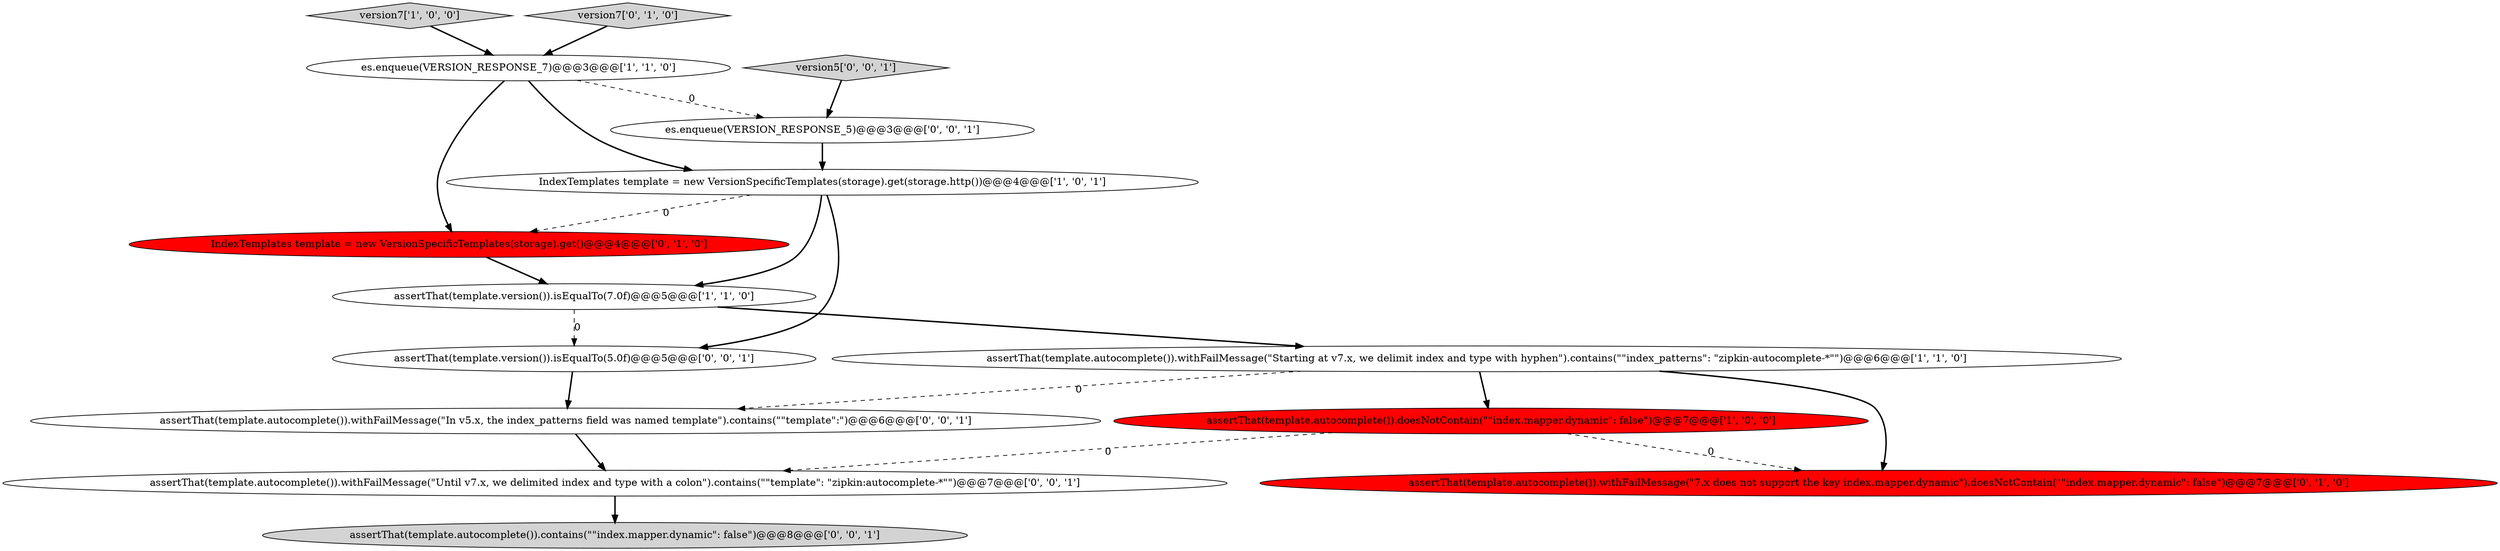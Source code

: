 digraph {
10 [style = filled, label = "es.enqueue(VERSION_RESPONSE_5)@@@3@@@['0', '0', '1']", fillcolor = white, shape = ellipse image = "AAA0AAABBB3BBB"];
1 [style = filled, label = "es.enqueue(VERSION_RESPONSE_7)@@@3@@@['1', '1', '0']", fillcolor = white, shape = ellipse image = "AAA0AAABBB1BBB"];
13 [style = filled, label = "assertThat(template.autocomplete()).withFailMessage(\"In v5.x, the index_patterns field was named template\").contains(\"\"template\":\")@@@6@@@['0', '0', '1']", fillcolor = white, shape = ellipse image = "AAA0AAABBB3BBB"];
3 [style = filled, label = "assertThat(template.autocomplete()).withFailMessage(\"Starting at v7.x, we delimit index and type with hyphen\").contains(\"\"index_patterns\": \"zipkin-autocomplete-*\"\")@@@6@@@['1', '1', '0']", fillcolor = white, shape = ellipse image = "AAA0AAABBB1BBB"];
14 [style = filled, label = "assertThat(template.autocomplete()).contains(\"\"index.mapper.dynamic\": false\")@@@8@@@['0', '0', '1']", fillcolor = lightgray, shape = ellipse image = "AAA0AAABBB3BBB"];
12 [style = filled, label = "version5['0', '0', '1']", fillcolor = lightgray, shape = diamond image = "AAA0AAABBB3BBB"];
5 [style = filled, label = "version7['1', '0', '0']", fillcolor = lightgray, shape = diamond image = "AAA0AAABBB1BBB"];
9 [style = filled, label = "assertThat(template.version()).isEqualTo(5.0f)@@@5@@@['0', '0', '1']", fillcolor = white, shape = ellipse image = "AAA0AAABBB3BBB"];
11 [style = filled, label = "assertThat(template.autocomplete()).withFailMessage(\"Until v7.x, we delimited index and type with a colon\").contains(\"\"template\": \"zipkin:autocomplete-*\"\")@@@7@@@['0', '0', '1']", fillcolor = white, shape = ellipse image = "AAA0AAABBB3BBB"];
6 [style = filled, label = "version7['0', '1', '0']", fillcolor = lightgray, shape = diamond image = "AAA0AAABBB2BBB"];
0 [style = filled, label = "assertThat(template.autocomplete()).doesNotContain(\"\"index.mapper.dynamic\": false\")@@@7@@@['1', '0', '0']", fillcolor = red, shape = ellipse image = "AAA1AAABBB1BBB"];
8 [style = filled, label = "assertThat(template.autocomplete()).withFailMessage(\"7.x does not support the key index.mapper.dynamic\").doesNotContain(\"\"index.mapper.dynamic\": false\")@@@7@@@['0', '1', '0']", fillcolor = red, shape = ellipse image = "AAA1AAABBB2BBB"];
7 [style = filled, label = "IndexTemplates template = new VersionSpecificTemplates(storage).get()@@@4@@@['0', '1', '0']", fillcolor = red, shape = ellipse image = "AAA1AAABBB2BBB"];
2 [style = filled, label = "IndexTemplates template = new VersionSpecificTemplates(storage).get(storage.http())@@@4@@@['1', '0', '1']", fillcolor = white, shape = ellipse image = "AAA0AAABBB1BBB"];
4 [style = filled, label = "assertThat(template.version()).isEqualTo(7.0f)@@@5@@@['1', '1', '0']", fillcolor = white, shape = ellipse image = "AAA0AAABBB1BBB"];
4->3 [style = bold, label=""];
11->14 [style = bold, label=""];
0->11 [style = dashed, label="0"];
1->10 [style = dashed, label="0"];
7->4 [style = bold, label=""];
2->9 [style = bold, label=""];
2->7 [style = dashed, label="0"];
3->13 [style = dashed, label="0"];
2->4 [style = bold, label=""];
1->7 [style = bold, label=""];
13->11 [style = bold, label=""];
3->0 [style = bold, label=""];
6->1 [style = bold, label=""];
5->1 [style = bold, label=""];
4->9 [style = dashed, label="0"];
12->10 [style = bold, label=""];
3->8 [style = bold, label=""];
0->8 [style = dashed, label="0"];
10->2 [style = bold, label=""];
1->2 [style = bold, label=""];
9->13 [style = bold, label=""];
}
